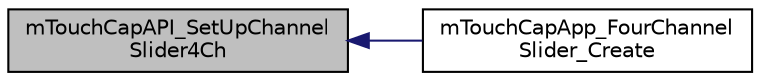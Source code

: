 digraph "mTouchCapAPI_SetUpChannelSlider4Ch"
{
  edge [fontname="Helvetica",fontsize="10",labelfontname="Helvetica",labelfontsize="10"];
  node [fontname="Helvetica",fontsize="10",shape=record];
  rankdir="LR";
  Node1 [label="mTouchCapAPI_SetUpChannel\lSlider4Ch",height=0.2,width=0.4,color="black", fillcolor="grey75", style="filled", fontcolor="black"];
  Node1 -> Node2 [dir="back",color="midnightblue",fontsize="10",style="solid",fontname="Helvetica"];
  Node2 [label="mTouchCapApp_FourChannel\lSlider_Create",height=0.2,width=0.4,color="black", fillcolor="white", style="filled",URL="$m_touch_cap_app___four_chan_slider_8c.html#ad5fd6b9232c3d18a88b56ef4ad55e3d3"];
}
